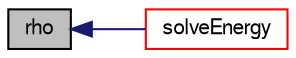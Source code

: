 digraph "rho"
{
  bgcolor="transparent";
  edge [fontname="FreeSans",fontsize="10",labelfontname="FreeSans",labelfontsize="10"];
  node [fontname="FreeSans",fontsize="10",shape=record];
  rankdir="LR";
  Node1118 [label="rho",height=0.2,width=0.4,color="black", fillcolor="grey75", style="filled", fontcolor="black"];
  Node1118 -> Node1119 [dir="back",color="midnightblue",fontsize="10",style="solid",fontname="FreeSans"];
  Node1119 [label="solveEnergy",height=0.2,width=0.4,color="red",URL="$a29194.html#a533e6e7fb2c00cd976a89d545355000c",tooltip="Solve energy equation. "];
}
